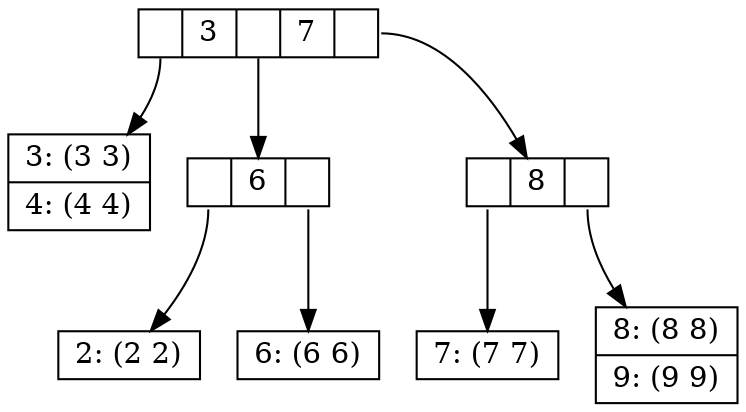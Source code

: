 digraph g {
  node [shape=record, height=0.1];
  node6[label = "<f0>|3|<f1>|7|<f2>"];
  node7[label = "{3: (3 3)|4: (4 4)}"];
  "node6":f0 -> "node7";
  node2[label = "<f0>|6|<f1>"];
  node0[label = "{2: (2 2)}"];
  "node2":f0 -> "node0";
  node1[label = "{6: (6 6)}"];
  "node2":f1 -> "node1";
  "node6":f1 -> "node2";
  node5[label = "<f0>|8|<f1>"];
  node3[label = "{7: (7 7)}"];
  "node5":f0 -> "node3";
  node4[label = "{8: (8 8)|9: (9 9)}"];
  "node5":f1 -> "node4";
  "node6":f2 -> "node5";
}